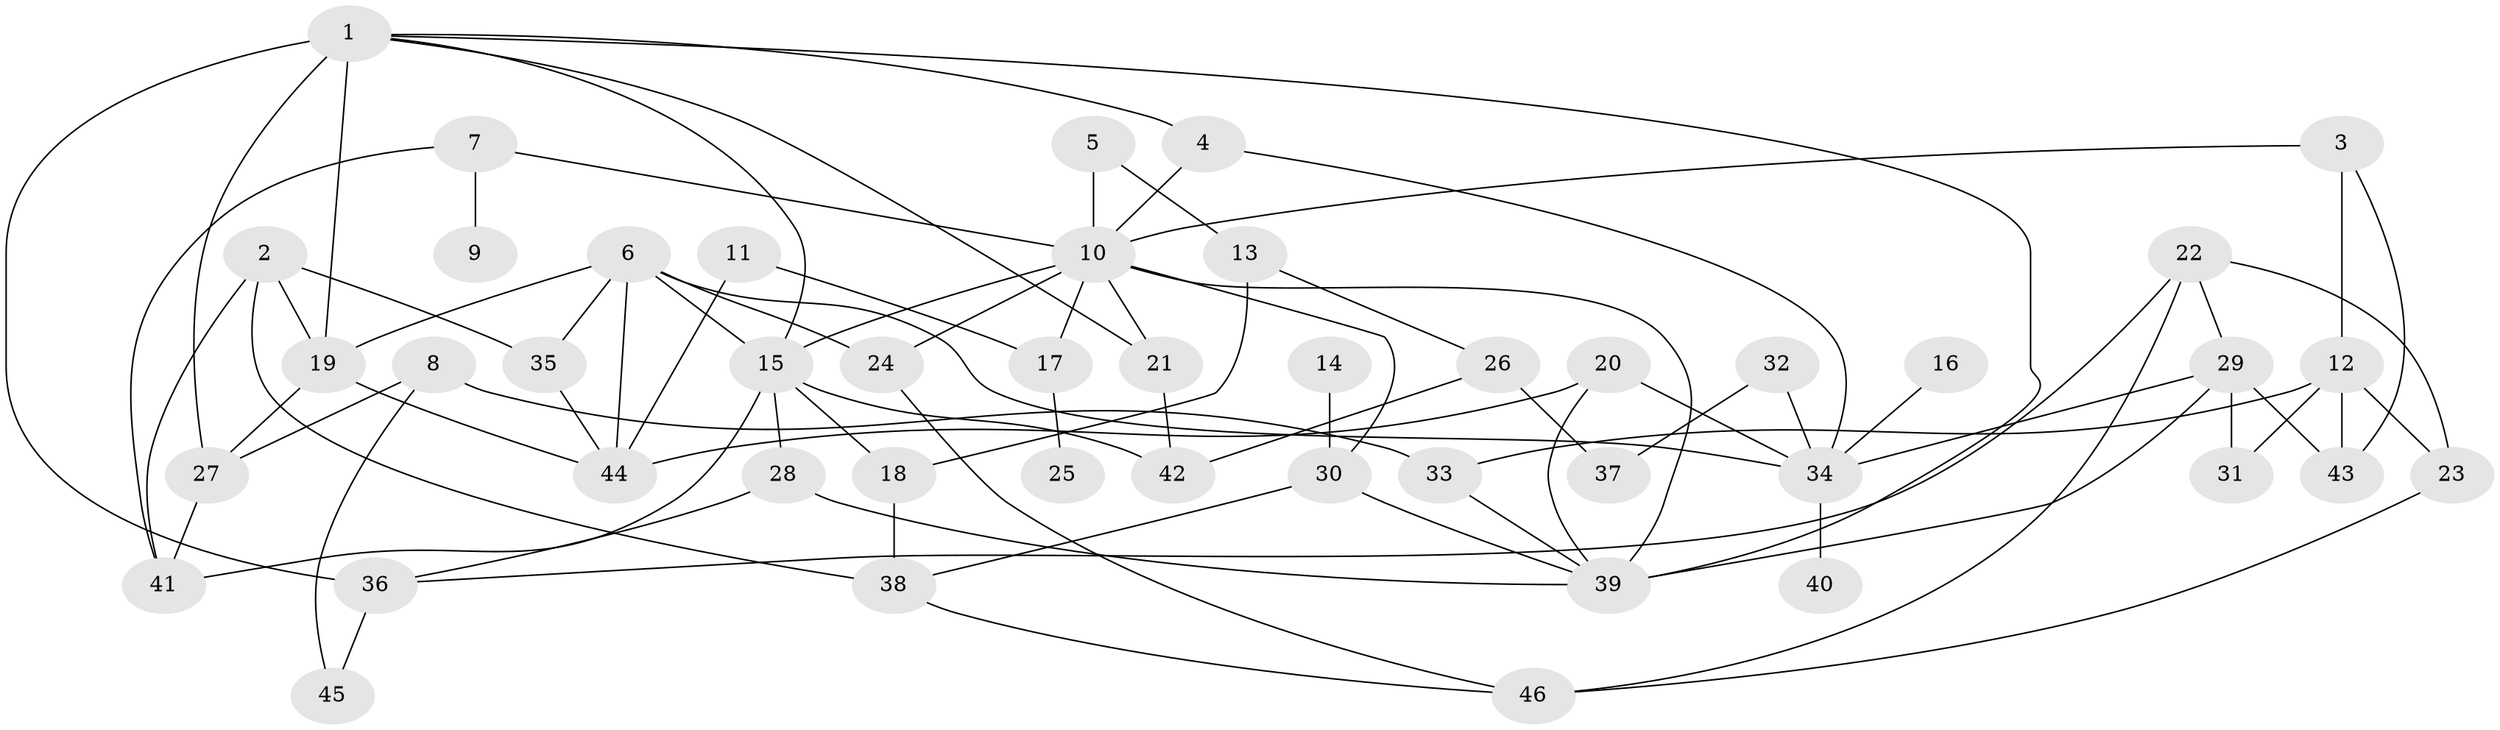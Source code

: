 // original degree distribution, {6: 0.03260869565217391, 4: 0.17391304347826086, 13: 0.010869565217391304, 7: 0.010869565217391304, 5: 0.06521739130434782, 9: 0.010869565217391304, 2: 0.25, 3: 0.22826086956521738, 1: 0.21739130434782608}
// Generated by graph-tools (version 1.1) at 2025/01/03/09/25 03:01:02]
// undirected, 46 vertices, 82 edges
graph export_dot {
graph [start="1"]
  node [color=gray90,style=filled];
  1;
  2;
  3;
  4;
  5;
  6;
  7;
  8;
  9;
  10;
  11;
  12;
  13;
  14;
  15;
  16;
  17;
  18;
  19;
  20;
  21;
  22;
  23;
  24;
  25;
  26;
  27;
  28;
  29;
  30;
  31;
  32;
  33;
  34;
  35;
  36;
  37;
  38;
  39;
  40;
  41;
  42;
  43;
  44;
  45;
  46;
  1 -- 4 [weight=1.0];
  1 -- 15 [weight=1.0];
  1 -- 19 [weight=1.0];
  1 -- 21 [weight=1.0];
  1 -- 27 [weight=2.0];
  1 -- 36 [weight=2.0];
  1 -- 39 [weight=1.0];
  2 -- 19 [weight=1.0];
  2 -- 35 [weight=1.0];
  2 -- 38 [weight=1.0];
  2 -- 41 [weight=1.0];
  3 -- 10 [weight=1.0];
  3 -- 12 [weight=2.0];
  3 -- 43 [weight=1.0];
  4 -- 10 [weight=1.0];
  4 -- 34 [weight=1.0];
  5 -- 10 [weight=1.0];
  5 -- 13 [weight=1.0];
  6 -- 15 [weight=1.0];
  6 -- 19 [weight=1.0];
  6 -- 24 [weight=1.0];
  6 -- 34 [weight=1.0];
  6 -- 35 [weight=1.0];
  6 -- 44 [weight=2.0];
  7 -- 9 [weight=1.0];
  7 -- 10 [weight=1.0];
  7 -- 41 [weight=1.0];
  8 -- 27 [weight=2.0];
  8 -- 33 [weight=1.0];
  8 -- 45 [weight=1.0];
  10 -- 15 [weight=1.0];
  10 -- 17 [weight=2.0];
  10 -- 21 [weight=1.0];
  10 -- 24 [weight=1.0];
  10 -- 30 [weight=1.0];
  10 -- 39 [weight=1.0];
  11 -- 17 [weight=1.0];
  11 -- 44 [weight=1.0];
  12 -- 23 [weight=1.0];
  12 -- 31 [weight=1.0];
  12 -- 33 [weight=1.0];
  12 -- 43 [weight=1.0];
  13 -- 18 [weight=1.0];
  13 -- 26 [weight=1.0];
  14 -- 30 [weight=1.0];
  15 -- 18 [weight=1.0];
  15 -- 28 [weight=1.0];
  15 -- 41 [weight=1.0];
  15 -- 42 [weight=1.0];
  16 -- 34 [weight=1.0];
  17 -- 25 [weight=1.0];
  18 -- 38 [weight=1.0];
  19 -- 27 [weight=1.0];
  19 -- 44 [weight=1.0];
  20 -- 34 [weight=1.0];
  20 -- 39 [weight=1.0];
  20 -- 44 [weight=1.0];
  21 -- 42 [weight=1.0];
  22 -- 23 [weight=1.0];
  22 -- 29 [weight=1.0];
  22 -- 36 [weight=1.0];
  22 -- 46 [weight=1.0];
  23 -- 46 [weight=1.0];
  24 -- 46 [weight=1.0];
  26 -- 37 [weight=1.0];
  26 -- 42 [weight=1.0];
  27 -- 41 [weight=1.0];
  28 -- 36 [weight=1.0];
  28 -- 39 [weight=1.0];
  29 -- 31 [weight=1.0];
  29 -- 34 [weight=1.0];
  29 -- 39 [weight=2.0];
  29 -- 43 [weight=1.0];
  30 -- 38 [weight=1.0];
  30 -- 39 [weight=1.0];
  32 -- 34 [weight=1.0];
  32 -- 37 [weight=1.0];
  33 -- 39 [weight=1.0];
  34 -- 40 [weight=1.0];
  35 -- 44 [weight=1.0];
  36 -- 45 [weight=1.0];
  38 -- 46 [weight=1.0];
}
